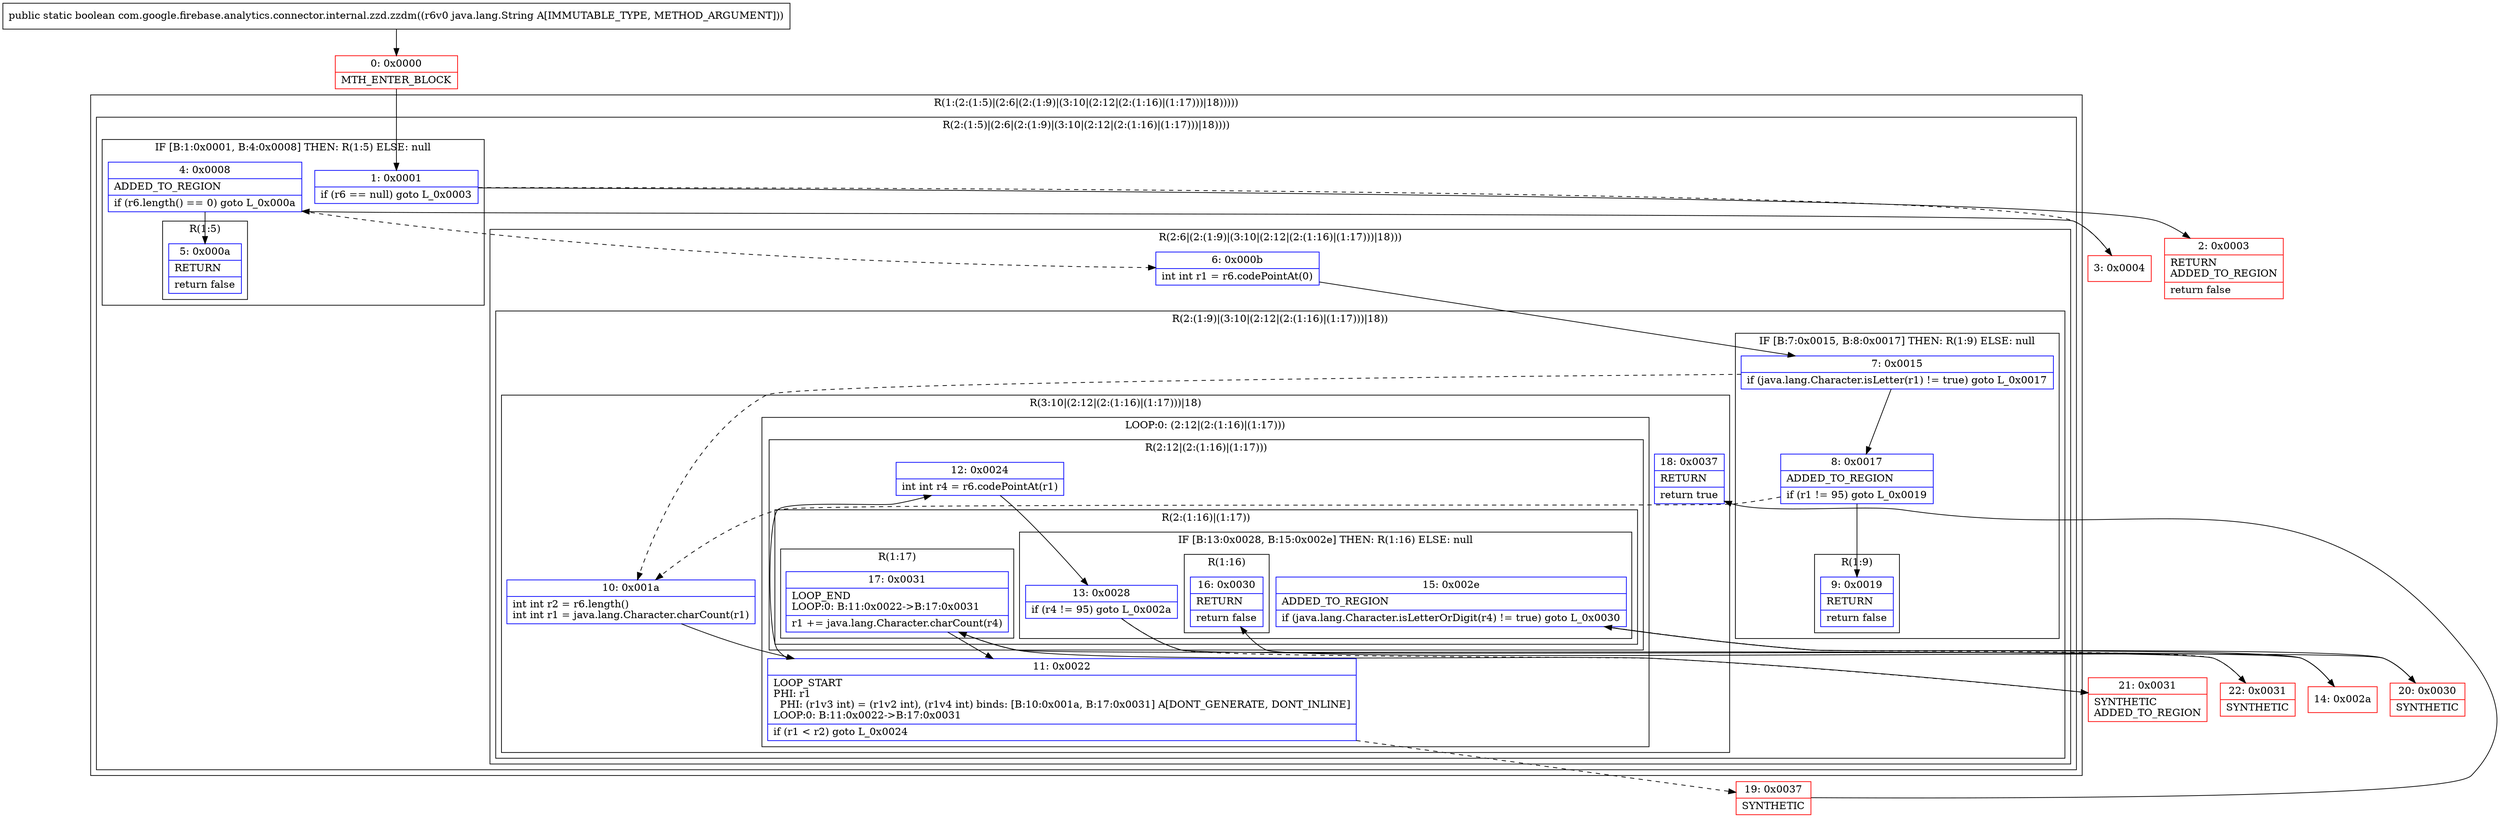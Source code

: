 digraph "CFG forcom.google.firebase.analytics.connector.internal.zzd.zzdm(Ljava\/lang\/String;)Z" {
subgraph cluster_Region_1561041883 {
label = "R(1:(2:(1:5)|(2:6|(2:(1:9)|(3:10|(2:12|(2:(1:16)|(1:17)))|18)))))";
node [shape=record,color=blue];
subgraph cluster_Region_1650790870 {
label = "R(2:(1:5)|(2:6|(2:(1:9)|(3:10|(2:12|(2:(1:16)|(1:17)))|18))))";
node [shape=record,color=blue];
subgraph cluster_IfRegion_1686555908 {
label = "IF [B:1:0x0001, B:4:0x0008] THEN: R(1:5) ELSE: null";
node [shape=record,color=blue];
Node_1 [shape=record,label="{1\:\ 0x0001|if (r6 == null) goto L_0x0003\l}"];
Node_4 [shape=record,label="{4\:\ 0x0008|ADDED_TO_REGION\l|if (r6.length() == 0) goto L_0x000a\l}"];
subgraph cluster_Region_647071004 {
label = "R(1:5)";
node [shape=record,color=blue];
Node_5 [shape=record,label="{5\:\ 0x000a|RETURN\l|return false\l}"];
}
}
subgraph cluster_Region_1468676233 {
label = "R(2:6|(2:(1:9)|(3:10|(2:12|(2:(1:16)|(1:17)))|18)))";
node [shape=record,color=blue];
Node_6 [shape=record,label="{6\:\ 0x000b|int int r1 = r6.codePointAt(0)\l}"];
subgraph cluster_Region_667227990 {
label = "R(2:(1:9)|(3:10|(2:12|(2:(1:16)|(1:17)))|18))";
node [shape=record,color=blue];
subgraph cluster_IfRegion_492000186 {
label = "IF [B:7:0x0015, B:8:0x0017] THEN: R(1:9) ELSE: null";
node [shape=record,color=blue];
Node_7 [shape=record,label="{7\:\ 0x0015|if (java.lang.Character.isLetter(r1) != true) goto L_0x0017\l}"];
Node_8 [shape=record,label="{8\:\ 0x0017|ADDED_TO_REGION\l|if (r1 != 95) goto L_0x0019\l}"];
subgraph cluster_Region_1843677657 {
label = "R(1:9)";
node [shape=record,color=blue];
Node_9 [shape=record,label="{9\:\ 0x0019|RETURN\l|return false\l}"];
}
}
subgraph cluster_Region_910163891 {
label = "R(3:10|(2:12|(2:(1:16)|(1:17)))|18)";
node [shape=record,color=blue];
Node_10 [shape=record,label="{10\:\ 0x001a|int int r2 = r6.length()\lint int r1 = java.lang.Character.charCount(r1)\l}"];
subgraph cluster_LoopRegion_521362206 {
label = "LOOP:0: (2:12|(2:(1:16)|(1:17)))";
node [shape=record,color=blue];
Node_11 [shape=record,label="{11\:\ 0x0022|LOOP_START\lPHI: r1 \l  PHI: (r1v3 int) = (r1v2 int), (r1v4 int) binds: [B:10:0x001a, B:17:0x0031] A[DONT_GENERATE, DONT_INLINE]\lLOOP:0: B:11:0x0022\-\>B:17:0x0031\l|if (r1 \< r2) goto L_0x0024\l}"];
subgraph cluster_Region_504510471 {
label = "R(2:12|(2:(1:16)|(1:17)))";
node [shape=record,color=blue];
Node_12 [shape=record,label="{12\:\ 0x0024|int int r4 = r6.codePointAt(r1)\l}"];
subgraph cluster_Region_1062750092 {
label = "R(2:(1:16)|(1:17))";
node [shape=record,color=blue];
subgraph cluster_IfRegion_1469681169 {
label = "IF [B:13:0x0028, B:15:0x002e] THEN: R(1:16) ELSE: null";
node [shape=record,color=blue];
Node_13 [shape=record,label="{13\:\ 0x0028|if (r4 != 95) goto L_0x002a\l}"];
Node_15 [shape=record,label="{15\:\ 0x002e|ADDED_TO_REGION\l|if (java.lang.Character.isLetterOrDigit(r4) != true) goto L_0x0030\l}"];
subgraph cluster_Region_357276702 {
label = "R(1:16)";
node [shape=record,color=blue];
Node_16 [shape=record,label="{16\:\ 0x0030|RETURN\l|return false\l}"];
}
}
subgraph cluster_Region_433808901 {
label = "R(1:17)";
node [shape=record,color=blue];
Node_17 [shape=record,label="{17\:\ 0x0031|LOOP_END\lLOOP:0: B:11:0x0022\-\>B:17:0x0031\l|r1 += java.lang.Character.charCount(r4)\l}"];
}
}
}
}
Node_18 [shape=record,label="{18\:\ 0x0037|RETURN\l|return true\l}"];
}
}
}
}
}
Node_0 [shape=record,color=red,label="{0\:\ 0x0000|MTH_ENTER_BLOCK\l}"];
Node_2 [shape=record,color=red,label="{2\:\ 0x0003|RETURN\lADDED_TO_REGION\l|return false\l}"];
Node_3 [shape=record,color=red,label="{3\:\ 0x0004}"];
Node_14 [shape=record,color=red,label="{14\:\ 0x002a}"];
Node_19 [shape=record,color=red,label="{19\:\ 0x0037|SYNTHETIC\l}"];
Node_20 [shape=record,color=red,label="{20\:\ 0x0030|SYNTHETIC\l}"];
Node_21 [shape=record,color=red,label="{21\:\ 0x0031|SYNTHETIC\lADDED_TO_REGION\l}"];
Node_22 [shape=record,color=red,label="{22\:\ 0x0031|SYNTHETIC\l}"];
MethodNode[shape=record,label="{public static boolean com.google.firebase.analytics.connector.internal.zzd.zzdm((r6v0 java.lang.String A[IMMUTABLE_TYPE, METHOD_ARGUMENT])) }"];
MethodNode -> Node_0;
Node_1 -> Node_2;
Node_1 -> Node_3[style=dashed];
Node_4 -> Node_5;
Node_4 -> Node_6[style=dashed];
Node_6 -> Node_7;
Node_7 -> Node_8;
Node_7 -> Node_10[style=dashed];
Node_8 -> Node_9;
Node_8 -> Node_10[style=dashed];
Node_10 -> Node_11;
Node_11 -> Node_12;
Node_11 -> Node_19[style=dashed];
Node_12 -> Node_13;
Node_13 -> Node_14;
Node_13 -> Node_21[style=dashed];
Node_15 -> Node_20;
Node_15 -> Node_22[style=dashed];
Node_17 -> Node_11;
Node_0 -> Node_1;
Node_3 -> Node_4;
Node_14 -> Node_15;
Node_19 -> Node_18;
Node_20 -> Node_16;
Node_21 -> Node_17;
Node_22 -> Node_17;
}


